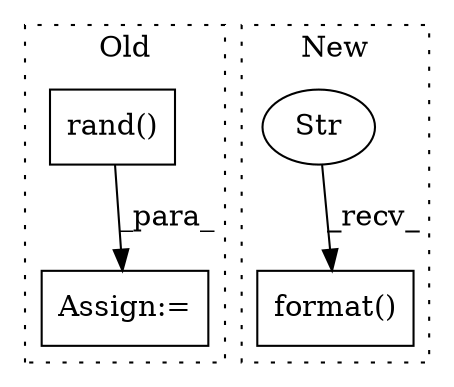 digraph G {
subgraph cluster0 {
1 [label="rand()" a="75" s="9407,9432" l="11,1" shape="box"];
4 [label="Assign:=" a="68" s="9404" l="3" shape="box"];
label = "Old";
style="dotted";
}
subgraph cluster1 {
2 [label="format()" a="75" s="10071,10116" l="37,1" shape="box"];
3 [label="Str" a="66" s="10071" l="29" shape="ellipse"];
label = "New";
style="dotted";
}
1 -> 4 [label="_para_"];
3 -> 2 [label="_recv_"];
}